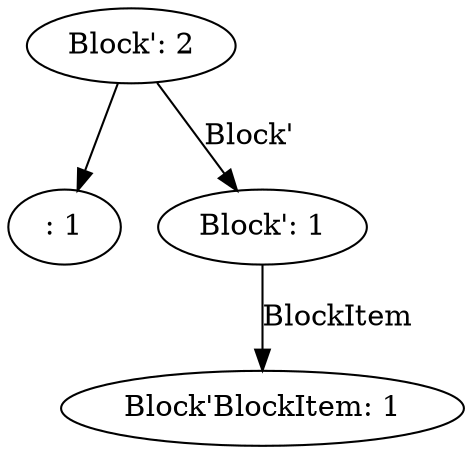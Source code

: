 digraph {
    0 [ label = "Block': 2" ]
    1 [ label = ": 1" ]
    2 [ label = "Block': 1" ]
    3 [ label = "Block'BlockItem: 1" ]
    0 -> 1 [ label = "" ]
    0 -> 2 [ label = "Block'" ]
    2 -> 3 [ label = "BlockItem" ]
}
